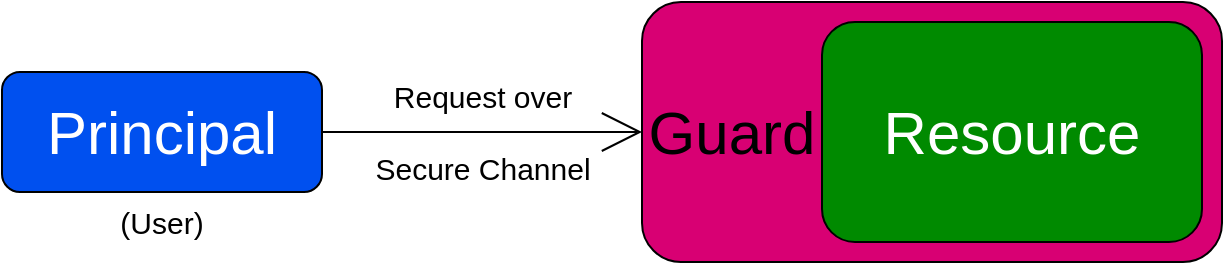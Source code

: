 <mxfile>
    <diagram id="zZzYB0VdjZVMeNt5wdW9" name="Page-1">
        <mxGraphModel dx="781" dy="1041" grid="1" gridSize="10" guides="1" tooltips="1" connect="1" arrows="1" fold="1" page="1" pageScale="1" pageWidth="850" pageHeight="1100" math="0" shadow="0">
            <root>
                <mxCell id="0"/>
                <mxCell id="1" parent="0"/>
                <mxCell id="8" value="Request over&lt;br&gt;&lt;br&gt;Secure Channel" style="edgeStyle=none;html=1;exitX=1;exitY=0.5;exitDx=0;exitDy=0;entryX=0;entryY=0.5;entryDx=0;entryDy=0;fontSize=15;endArrow=open;endFill=0;endSize=18;labelBackgroundColor=none;" edge="1" parent="1" source="2" target="6">
                    <mxGeometry relative="1" as="geometry">
                        <mxPoint as="offset"/>
                    </mxGeometry>
                </mxCell>
                <mxCell id="2" value="Principal" style="rounded=1;whiteSpace=wrap;html=1;fontSize=30;fillColor=#0050ef;fontColor=#ffffff;strokeColor=#000000;" vertex="1" parent="1">
                    <mxGeometry y="65" width="160" height="60" as="geometry"/>
                </mxCell>
                <mxCell id="4" value="" style="rounded=1;whiteSpace=wrap;html=1;fontSize=30;fillColor=#d80073;fontColor=#ffffff;strokeColor=#000000;" vertex="1" parent="1">
                    <mxGeometry x="320" y="30" width="290" height="130" as="geometry"/>
                </mxCell>
                <mxCell id="5" value="Resource" style="rounded=1;whiteSpace=wrap;html=1;fontSize=30;fillColor=#008a00;fontColor=#ffffff;strokeColor=#000000;" vertex="1" parent="1">
                    <mxGeometry x="410" y="40" width="190" height="110" as="geometry"/>
                </mxCell>
                <mxCell id="6" value="Guard" style="text;html=1;strokeColor=none;fillColor=none;align=center;verticalAlign=middle;whiteSpace=wrap;rounded=0;fontSize=30;" vertex="1" parent="1">
                    <mxGeometry x="320" y="80" width="90" height="30" as="geometry"/>
                </mxCell>
                <mxCell id="12" value="(User)" style="text;html=1;strokeColor=none;fillColor=none;align=center;verticalAlign=middle;whiteSpace=wrap;rounded=0;fontSize=15;" vertex="1" parent="1">
                    <mxGeometry x="50" y="125" width="60" height="30" as="geometry"/>
                </mxCell>
            </root>
        </mxGraphModel>
    </diagram>
</mxfile>